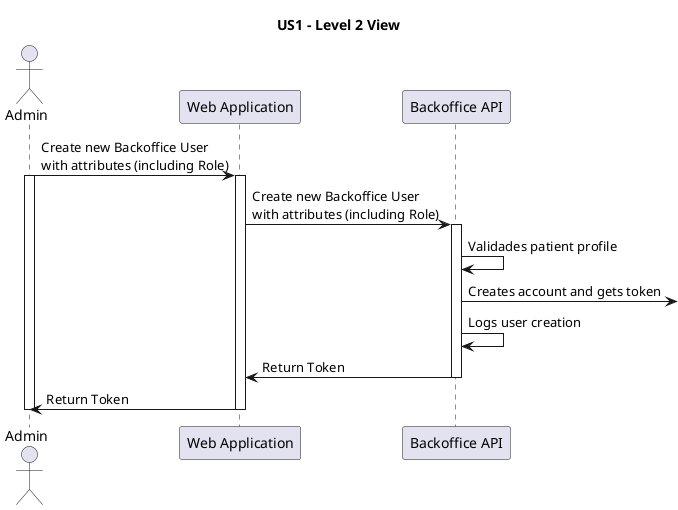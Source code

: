 ' 
' User Story: As an Admin,  I want to register new backoffice users (e.g., doctors, nurses, technicians, admins) via an out-of-band process, so that they can access the backoffice system with appropriate permissions.
'
' Acceptance Criteria:
' 
' - Backoffice users (e.g., doctors, nurses, technicians) are registered by an Admin via an internal process, not via self-registration.
' - Admin assigns roles (e.g., Doctor, Nurse, Technician) during the registration process.
' - Registered users receive a one-time setup link via email to set their password and activate their account.
' - The system enforces strong password requirements for security.
' - A confirmation email is sent to verify the user’s registration.

@startuml

title US1 - Level 2 View

actor Admin as U
participant "Web Application" as web
participant "Backoffice API" as api

U -> web : Create new Backoffice User\nwith attributes (including Role)
activate U
activate web
web -> api : Create new Backoffice User\nwith attributes (including Role)
activate api

api -> api : Validades patient profile
api -> : Creates account and gets token

api -> api : Logs user creation
api -> web : Return Token
deactivate api
web -> U : Return Token
deactivate web
deactivate U

' E a parte do email?



@enduml
